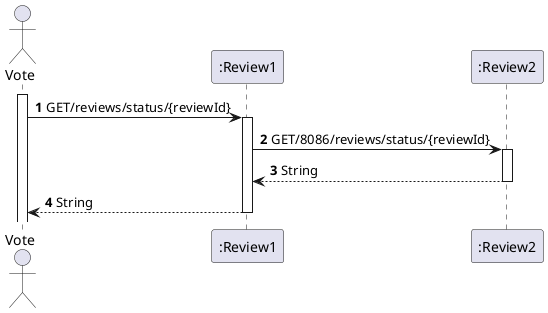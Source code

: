 @startuml
'https://plantuml.com/sequence-diagram

autoactivate on
autonumber

actor "Vote" as User
participant ":Review1" as rev1
participant ":Review2" as rev2

activate User

User -> rev1: GET/reviews/status/{reviewId}
rev1 -> rev2: GET/8086/reviews/status/{reviewId}
rev2 -->rev1: String
rev1 --> User: String
@enduml